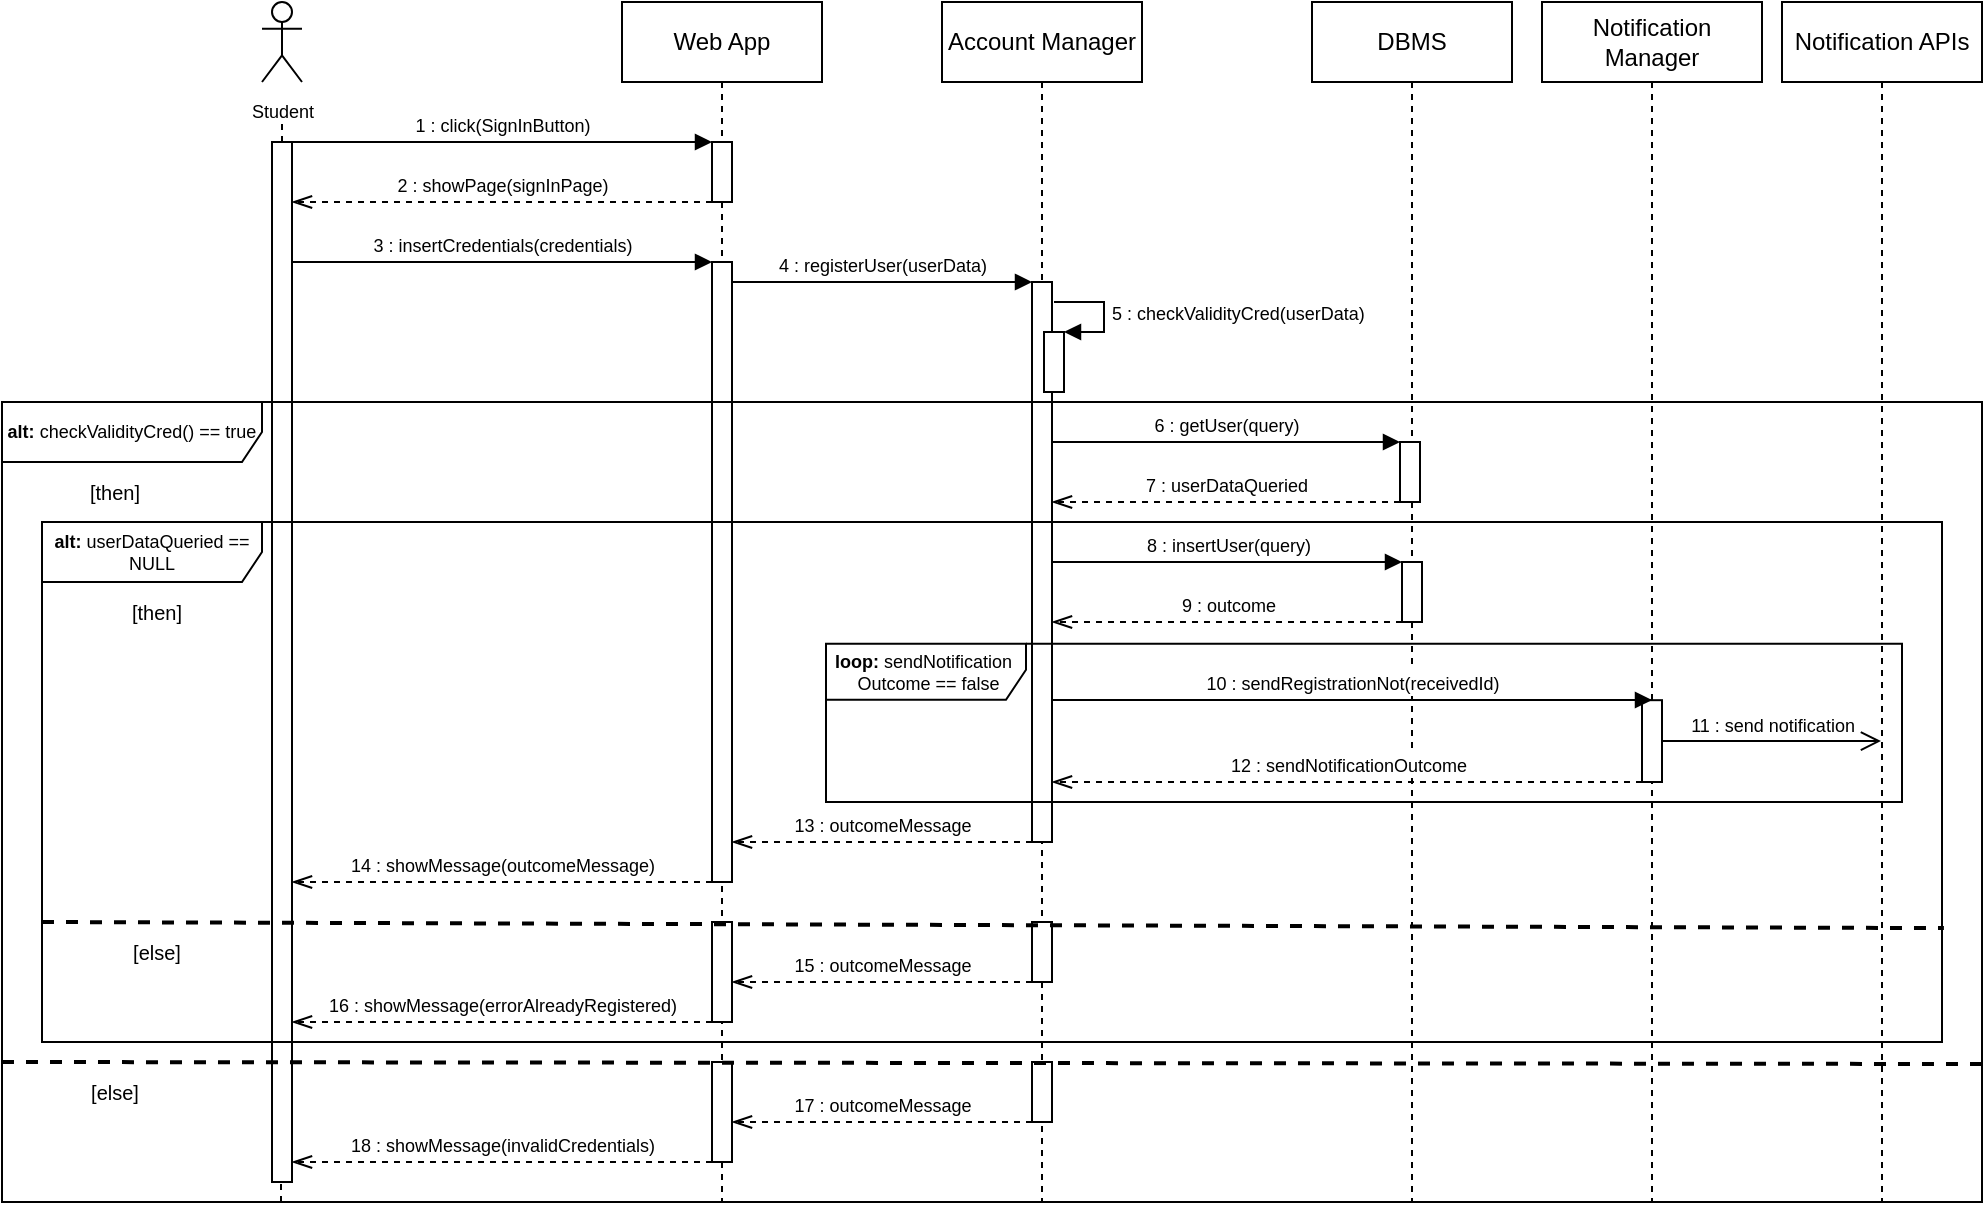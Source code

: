 <mxfile version="22.1.15" type="device">
  <diagram name="Page-1" id="2YBvvXClWsGukQMizWep">
    <mxGraphModel dx="2524" dy="746" grid="1" gridSize="10" guides="1" tooltips="1" connect="1" arrows="1" fold="1" page="1" pageScale="1" pageWidth="850" pageHeight="1100" math="0" shadow="0">
      <root>
        <mxCell id="0" />
        <mxCell id="1" parent="0" />
        <mxCell id="lU6mVO3UbZHwELB_DBvl-1" value="Web App" style="shape=umlLifeline;perimeter=lifelinePerimeter;whiteSpace=wrap;html=1;container=0;dropTarget=0;collapsible=0;recursiveResize=0;outlineConnect=0;portConstraint=eastwest;newEdgeStyle={&quot;edgeStyle&quot;:&quot;elbowEdgeStyle&quot;,&quot;elbow&quot;:&quot;vertical&quot;,&quot;curved&quot;:0,&quot;rounded&quot;:0};" parent="1" vertex="1">
          <mxGeometry x="80" y="40" width="100" height="600" as="geometry" />
        </mxCell>
        <mxCell id="lU6mVO3UbZHwELB_DBvl-2" value="" style="html=1;points=[];perimeter=orthogonalPerimeter;outlineConnect=0;targetShapes=umlLifeline;portConstraint=eastwest;newEdgeStyle={&quot;edgeStyle&quot;:&quot;elbowEdgeStyle&quot;,&quot;elbow&quot;:&quot;vertical&quot;,&quot;curved&quot;:0,&quot;rounded&quot;:0};" parent="lU6mVO3UbZHwELB_DBvl-1" vertex="1">
          <mxGeometry x="45" y="70" width="10" height="30" as="geometry" />
        </mxCell>
        <mxCell id="lU6mVO3UbZHwELB_DBvl-3" value="" style="html=1;points=[];perimeter=orthogonalPerimeter;outlineConnect=0;targetShapes=umlLifeline;portConstraint=eastwest;newEdgeStyle={&quot;edgeStyle&quot;:&quot;elbowEdgeStyle&quot;,&quot;elbow&quot;:&quot;vertical&quot;,&quot;curved&quot;:0,&quot;rounded&quot;:0};" parent="lU6mVO3UbZHwELB_DBvl-1" vertex="1">
          <mxGeometry x="45" y="130" width="10" height="310" as="geometry" />
        </mxCell>
        <mxCell id="lU6mVO3UbZHwELB_DBvl-6" value="&lt;font style=&quot;font-size: 9px;&quot;&gt;Student&lt;/font&gt;" style="shape=umlActor;verticalLabelPosition=bottom;verticalAlign=top;html=1;outlineConnect=0;" parent="1" vertex="1">
          <mxGeometry x="-100" y="40" width="20" height="40" as="geometry" />
        </mxCell>
        <mxCell id="lU6mVO3UbZHwELB_DBvl-7" value="" style="endArrow=none;dashed=1;html=1;rounded=0;" parent="1" source="lU6mVO3UbZHwELB_DBvl-9" edge="1">
          <mxGeometry width="50" height="50" relative="1" as="geometry">
            <mxPoint x="-90" y="350" as="sourcePoint" />
            <mxPoint x="-90" y="100" as="targetPoint" />
          </mxGeometry>
        </mxCell>
        <mxCell id="lU6mVO3UbZHwELB_DBvl-9" value="" style="html=1;points=[];perimeter=orthogonalPerimeter;outlineConnect=0;targetShapes=umlLifeline;portConstraint=eastwest;newEdgeStyle={&quot;edgeStyle&quot;:&quot;elbowEdgeStyle&quot;,&quot;elbow&quot;:&quot;vertical&quot;,&quot;curved&quot;:0,&quot;rounded&quot;:0};" parent="1" vertex="1">
          <mxGeometry x="-95" y="110" width="10" height="520" as="geometry" />
        </mxCell>
        <mxCell id="lU6mVO3UbZHwELB_DBvl-10" value="&lt;font style=&quot;font-size: 9px;&quot;&gt;1 : click(SignInButton)&lt;/font&gt;" style="html=1;verticalAlign=bottom;endArrow=block;edgeStyle=elbowEdgeStyle;elbow=vertical;curved=0;rounded=0;" parent="1" source="lU6mVO3UbZHwELB_DBvl-9" target="lU6mVO3UbZHwELB_DBvl-2" edge="1">
          <mxGeometry relative="1" as="geometry">
            <mxPoint x="-50" y="110" as="sourcePoint" />
            <Array as="points">
              <mxPoint x="30" y="110" />
            </Array>
            <mxPoint x="115" y="110" as="targetPoint" />
          </mxGeometry>
        </mxCell>
        <mxCell id="lU6mVO3UbZHwELB_DBvl-11" value="&lt;font style=&quot;font-size: 9px;&quot;&gt;2 : showPage(signInPage)&lt;/font&gt;" style="html=1;verticalAlign=bottom;endArrow=openThin;dashed=1;endSize=8;edgeStyle=elbowEdgeStyle;elbow=vertical;curved=0;rounded=0;endFill=0;" parent="1" source="lU6mVO3UbZHwELB_DBvl-2" target="lU6mVO3UbZHwELB_DBvl-9" edge="1">
          <mxGeometry relative="1" as="geometry">
            <mxPoint x="-50" y="140" as="targetPoint" />
            <Array as="points">
              <mxPoint x="5" y="140" />
            </Array>
            <mxPoint x="80" y="140" as="sourcePoint" />
          </mxGeometry>
        </mxCell>
        <mxCell id="lU6mVO3UbZHwELB_DBvl-13" value="&lt;font style=&quot;font-size: 9px;&quot;&gt;3 : insertCredentials(credentials)&lt;/font&gt;" style="html=1;verticalAlign=bottom;endArrow=block;edgeStyle=elbowEdgeStyle;elbow=vertical;curved=0;rounded=0;" parent="1" source="lU6mVO3UbZHwELB_DBvl-9" target="lU6mVO3UbZHwELB_DBvl-3" edge="1">
          <mxGeometry relative="1" as="geometry">
            <mxPoint x="-80" y="190" as="sourcePoint" />
            <Array as="points">
              <mxPoint x="30" y="170" />
            </Array>
            <mxPoint x="90" y="200" as="targetPoint" />
            <mxPoint as="offset" />
          </mxGeometry>
        </mxCell>
        <mxCell id="ca0lQkJ44ik3LisBVuS8-17" value="&lt;font style=&quot;font-size: 9px;&quot;&gt;4 : registerUser(userData)&lt;/font&gt;" style="html=1;verticalAlign=bottom;endArrow=block;edgeStyle=elbowEdgeStyle;elbow=vertical;curved=0;rounded=0;" parent="1" source="lU6mVO3UbZHwELB_DBvl-3" target="ca0lQkJ44ik3LisBVuS8-28" edge="1">
          <mxGeometry relative="1" as="geometry">
            <mxPoint x="135" y="180" as="sourcePoint" />
            <Array as="points">
              <mxPoint x="250" y="180" />
            </Array>
            <mxPoint x="250" y="180" as="targetPoint" />
            <mxPoint as="offset" />
          </mxGeometry>
        </mxCell>
        <mxCell id="ca0lQkJ44ik3LisBVuS8-18" value="DBMS" style="shape=umlLifeline;perimeter=lifelinePerimeter;whiteSpace=wrap;html=1;container=1;dropTarget=0;collapsible=0;recursiveResize=0;outlineConnect=0;portConstraint=eastwest;newEdgeStyle={&quot;curved&quot;:0,&quot;rounded&quot;:0};" parent="1" vertex="1">
          <mxGeometry x="425" y="40" width="100" height="600" as="geometry" />
        </mxCell>
        <mxCell id="ca0lQkJ44ik3LisBVuS8-19" value="" style="html=1;points=[];perimeter=orthogonalPerimeter;outlineConnect=0;targetShapes=umlLifeline;portConstraint=eastwest;newEdgeStyle={&quot;edgeStyle&quot;:&quot;elbowEdgeStyle&quot;,&quot;elbow&quot;:&quot;vertical&quot;,&quot;curved&quot;:0,&quot;rounded&quot;:0};" parent="ca0lQkJ44ik3LisBVuS8-18" vertex="1">
          <mxGeometry x="44" y="220" width="10" height="30" as="geometry" />
        </mxCell>
        <mxCell id="ca0lQkJ44ik3LisBVuS8-27" value="Account Manager" style="shape=umlLifeline;perimeter=lifelinePerimeter;whiteSpace=wrap;html=1;container=1;dropTarget=0;collapsible=0;recursiveResize=0;outlineConnect=0;portConstraint=eastwest;newEdgeStyle={&quot;curved&quot;:0,&quot;rounded&quot;:0};" parent="1" vertex="1">
          <mxGeometry x="240" y="40" width="100" height="600" as="geometry" />
        </mxCell>
        <mxCell id="ca0lQkJ44ik3LisBVuS8-28" value="" style="html=1;points=[];perimeter=orthogonalPerimeter;outlineConnect=0;targetShapes=umlLifeline;portConstraint=eastwest;newEdgeStyle={&quot;edgeStyle&quot;:&quot;elbowEdgeStyle&quot;,&quot;elbow&quot;:&quot;vertical&quot;,&quot;curved&quot;:0,&quot;rounded&quot;:0};" parent="ca0lQkJ44ik3LisBVuS8-27" vertex="1">
          <mxGeometry x="45" y="140" width="10" height="280" as="geometry" />
        </mxCell>
        <mxCell id="lYYCzLmeOpEaFBXXsHJW-2" value="" style="html=1;points=[[0,0,0,0,5],[0,1,0,0,-5],[1,0,0,0,5],[1,1,0,0,-5]];perimeter=orthogonalPerimeter;outlineConnect=0;targetShapes=umlLifeline;portConstraint=eastwest;newEdgeStyle={&quot;curved&quot;:0,&quot;rounded&quot;:0};" vertex="1" parent="ca0lQkJ44ik3LisBVuS8-27">
          <mxGeometry x="51" y="165" width="10" height="30" as="geometry" />
        </mxCell>
        <mxCell id="lYYCzLmeOpEaFBXXsHJW-3" value="&lt;font style=&quot;font-size: 9px;&quot;&gt;5 : checkValidityCred(userData)&lt;/font&gt;" style="html=1;align=left;spacingLeft=2;endArrow=block;rounded=0;edgeStyle=orthogonalEdgeStyle;curved=0;rounded=0;" edge="1" parent="ca0lQkJ44ik3LisBVuS8-27" target="lYYCzLmeOpEaFBXXsHJW-2">
          <mxGeometry relative="1" as="geometry">
            <mxPoint x="56" y="150" as="sourcePoint" />
            <Array as="points">
              <mxPoint x="81" y="150" />
              <mxPoint x="81" y="165" />
            </Array>
          </mxGeometry>
        </mxCell>
        <mxCell id="ca0lQkJ44ik3LisBVuS8-68" value="" style="html=1;points=[];perimeter=orthogonalPerimeter;outlineConnect=0;targetShapes=umlLifeline;portConstraint=eastwest;newEdgeStyle={&quot;edgeStyle&quot;:&quot;elbowEdgeStyle&quot;,&quot;elbow&quot;:&quot;vertical&quot;,&quot;curved&quot;:0,&quot;rounded&quot;:0};" parent="ca0lQkJ44ik3LisBVuS8-27" vertex="1">
          <mxGeometry x="45" y="460" width="10" height="30" as="geometry" />
        </mxCell>
        <mxCell id="ca0lQkJ44ik3LisBVuS8-70" value="&lt;font style=&quot;font-size: 9px;&quot;&gt;15 : outcomeMessage&lt;/font&gt;" style="html=1;verticalAlign=bottom;endArrow=openThin;dashed=1;endSize=8;edgeStyle=elbowEdgeStyle;elbow=horizontal;curved=0;rounded=0;endFill=0;" parent="ca0lQkJ44ik3LisBVuS8-27" source="ca0lQkJ44ik3LisBVuS8-68" target="ca0lQkJ44ik3LisBVuS8-71" edge="1">
          <mxGeometry relative="1" as="geometry">
            <mxPoint x="-95" y="510" as="targetPoint" />
            <Array as="points">
              <mxPoint x="-100" y="490" />
            </Array>
            <mxPoint x="55" y="510" as="sourcePoint" />
          </mxGeometry>
        </mxCell>
        <mxCell id="ca0lQkJ44ik3LisBVuS8-71" value="" style="html=1;points=[];perimeter=orthogonalPerimeter;outlineConnect=0;targetShapes=umlLifeline;portConstraint=eastwest;newEdgeStyle={&quot;edgeStyle&quot;:&quot;elbowEdgeStyle&quot;,&quot;elbow&quot;:&quot;vertical&quot;,&quot;curved&quot;:0,&quot;rounded&quot;:0};" parent="ca0lQkJ44ik3LisBVuS8-27" vertex="1">
          <mxGeometry x="-115" y="460" width="10" height="50" as="geometry" />
        </mxCell>
        <mxCell id="ca0lQkJ44ik3LisBVuS8-76" value="" style="html=1;points=[];perimeter=orthogonalPerimeter;outlineConnect=0;targetShapes=umlLifeline;portConstraint=eastwest;newEdgeStyle={&quot;edgeStyle&quot;:&quot;elbowEdgeStyle&quot;,&quot;elbow&quot;:&quot;vertical&quot;,&quot;curved&quot;:0,&quot;rounded&quot;:0};" parent="ca0lQkJ44ik3LisBVuS8-27" vertex="1">
          <mxGeometry x="45" y="530" width="10" height="30" as="geometry" />
        </mxCell>
        <mxCell id="ca0lQkJ44ik3LisBVuS8-77" value="" style="html=1;points=[];perimeter=orthogonalPerimeter;outlineConnect=0;targetShapes=umlLifeline;portConstraint=eastwest;newEdgeStyle={&quot;edgeStyle&quot;:&quot;elbowEdgeStyle&quot;,&quot;elbow&quot;:&quot;vertical&quot;,&quot;curved&quot;:0,&quot;rounded&quot;:0};" parent="ca0lQkJ44ik3LisBVuS8-27" vertex="1">
          <mxGeometry x="-115" y="530" width="10" height="50" as="geometry" />
        </mxCell>
        <mxCell id="ca0lQkJ44ik3LisBVuS8-62" value="&lt;font style=&quot;font-size: 9px;&quot;&gt;17 : outcomeMessage&lt;/font&gt;" style="html=1;verticalAlign=bottom;endArrow=openThin;dashed=1;endSize=8;edgeStyle=elbowEdgeStyle;elbow=horizontal;curved=0;rounded=0;endFill=0;" parent="ca0lQkJ44ik3LisBVuS8-27" source="ca0lQkJ44ik3LisBVuS8-76" target="ca0lQkJ44ik3LisBVuS8-77" edge="1">
          <mxGeometry relative="1" as="geometry">
            <mxPoint x="-125" y="578.18" as="targetPoint" />
            <Array as="points">
              <mxPoint x="40" y="560" />
            </Array>
            <mxPoint x="25" y="578.18" as="sourcePoint" />
          </mxGeometry>
        </mxCell>
        <mxCell id="ca0lQkJ44ik3LisBVuS8-39" value="Notification Manager" style="shape=umlLifeline;perimeter=lifelinePerimeter;whiteSpace=wrap;html=1;container=1;dropTarget=0;collapsible=0;recursiveResize=0;outlineConnect=0;portConstraint=eastwest;newEdgeStyle={&quot;curved&quot;:0,&quot;rounded&quot;:0};" parent="1" vertex="1">
          <mxGeometry x="540" y="40" width="110" height="600" as="geometry" />
        </mxCell>
        <mxCell id="lYYCzLmeOpEaFBXXsHJW-22" value="" style="html=1;points=[];perimeter=orthogonalPerimeter;outlineConnect=0;targetShapes=umlLifeline;portConstraint=eastwest;newEdgeStyle={&quot;edgeStyle&quot;:&quot;elbowEdgeStyle&quot;,&quot;elbow&quot;:&quot;vertical&quot;,&quot;curved&quot;:0,&quot;rounded&quot;:0};" vertex="1" parent="ca0lQkJ44ik3LisBVuS8-39">
          <mxGeometry x="50" y="349.09" width="10" height="40.91" as="geometry" />
        </mxCell>
        <mxCell id="ca0lQkJ44ik3LisBVuS8-45" value="Notification APIs" style="shape=umlLifeline;perimeter=lifelinePerimeter;whiteSpace=wrap;html=1;container=1;dropTarget=0;collapsible=0;recursiveResize=0;outlineConnect=0;portConstraint=eastwest;newEdgeStyle={&quot;curved&quot;:0,&quot;rounded&quot;:0};" parent="1" vertex="1">
          <mxGeometry x="660" y="40" width="100" height="600" as="geometry" />
        </mxCell>
        <mxCell id="ca0lQkJ44ik3LisBVuS8-56" value="&lt;p style=&quot;line-height: 120%; font-size: 9px;&quot;&gt;&lt;b&gt;alt: &lt;/b&gt;checkValidityCred() == true&lt;/p&gt;" style="shape=umlFrame;whiteSpace=wrap;html=1;pointerEvents=0;width=130;height=30;verticalAlign=middle;horizontal=1;labelPosition=center;verticalLabelPosition=middle;align=center;" parent="1" vertex="1">
          <mxGeometry x="-230" y="240" width="990" height="400" as="geometry" />
        </mxCell>
        <mxCell id="ca0lQkJ44ik3LisBVuS8-57" value="[then]" style="text;html=1;strokeColor=none;fillColor=none;align=center;verticalAlign=middle;whiteSpace=wrap;rounded=0;fontSize=10;" parent="1" vertex="1">
          <mxGeometry x="-191" y="280" width="35" height="10" as="geometry" />
        </mxCell>
        <mxCell id="ca0lQkJ44ik3LisBVuS8-59" value="[else]" style="text;html=1;strokeColor=none;fillColor=none;align=center;verticalAlign=middle;whiteSpace=wrap;rounded=0;fontSize=10;" parent="1" vertex="1">
          <mxGeometry x="-191" y="580" width="35" height="10" as="geometry" />
        </mxCell>
        <mxCell id="lU6mVO3UbZHwELB_DBvl-37" value="[then]" style="text;html=1;strokeColor=none;fillColor=none;align=center;verticalAlign=middle;whiteSpace=wrap;rounded=0;fontSize=10;" parent="1" vertex="1">
          <mxGeometry x="-170" y="340" width="35" height="10" as="geometry" />
        </mxCell>
        <mxCell id="lU6mVO3UbZHwELB_DBvl-25" value="&lt;p style=&quot;line-height: 120%; font-size: 9px;&quot;&gt;&lt;b&gt;alt: &lt;/b&gt;userDataQueried == NULL&lt;/p&gt;" style="shape=umlFrame;whiteSpace=wrap;html=1;pointerEvents=0;width=110;height=30;verticalAlign=middle;horizontal=1;labelPosition=center;verticalLabelPosition=middle;align=center;" parent="1" vertex="1">
          <mxGeometry x="-210" y="300" width="950" height="260" as="geometry" />
        </mxCell>
        <mxCell id="ca0lQkJ44ik3LisBVuS8-36" value="&lt;font style=&quot;font-size: 9px;&quot;&gt;9 : outcome&lt;/font&gt;" style="html=1;verticalAlign=bottom;endArrow=openThin;dashed=1;endSize=8;edgeStyle=elbowEdgeStyle;elbow=horizontal;curved=0;rounded=0;endFill=0;" parent="1" source="ca0lQkJ44ik3LisBVuS8-65" target="ca0lQkJ44ik3LisBVuS8-28" edge="1">
          <mxGeometry relative="1" as="geometry">
            <mxPoint x="294" y="348.75" as="targetPoint" />
            <Array as="points">
              <mxPoint x="440" y="350" />
            </Array>
            <mxPoint x="449" y="348.75" as="sourcePoint" />
            <mxPoint as="offset" />
          </mxGeometry>
        </mxCell>
        <mxCell id="ca0lQkJ44ik3LisBVuS8-50" value="&lt;font style=&quot;font-size: 9px;&quot;&gt;13 : outcomeMessage&lt;/font&gt;" style="html=1;verticalAlign=bottom;endArrow=openThin;dashed=1;endSize=8;edgeStyle=elbowEdgeStyle;elbow=vertical;curved=0;rounded=0;endFill=0;" parent="1" source="ca0lQkJ44ik3LisBVuS8-28" target="lU6mVO3UbZHwELB_DBvl-3" edge="1">
          <mxGeometry relative="1" as="geometry">
            <mxPoint x="133" y="460" as="targetPoint" />
            <Array as="points">
              <mxPoint x="173" y="460" />
            </Array>
            <mxPoint x="283" y="460" as="sourcePoint" />
          </mxGeometry>
        </mxCell>
        <mxCell id="ca0lQkJ44ik3LisBVuS8-52" value="&lt;font style=&quot;font-size: 9px;&quot;&gt;14 : showMessage(outcomeMessage)&lt;/font&gt;" style="html=1;verticalAlign=bottom;endArrow=openThin;dashed=1;endSize=8;edgeStyle=elbowEdgeStyle;elbow=vertical;curved=0;rounded=0;endFill=0;" parent="1" edge="1">
          <mxGeometry relative="1" as="geometry">
            <mxPoint x="-85" y="480" as="targetPoint" />
            <Array as="points">
              <mxPoint x="120" y="480" />
            </Array>
            <mxPoint x="125" y="480" as="sourcePoint" />
          </mxGeometry>
        </mxCell>
        <mxCell id="lU6mVO3UbZHwELB_DBvl-56" value="[else]" style="text;html=1;strokeColor=none;fillColor=none;align=center;verticalAlign=middle;whiteSpace=wrap;rounded=0;fontSize=10;" parent="1" vertex="1">
          <mxGeometry x="-170" y="510" width="35" height="10" as="geometry" />
        </mxCell>
        <mxCell id="ca0lQkJ44ik3LisBVuS8-65" value="" style="html=1;points=[];perimeter=orthogonalPerimeter;outlineConnect=0;targetShapes=umlLifeline;portConstraint=eastwest;newEdgeStyle={&quot;edgeStyle&quot;:&quot;elbowEdgeStyle&quot;,&quot;elbow&quot;:&quot;vertical&quot;,&quot;curved&quot;:0,&quot;rounded&quot;:0};" parent="1" vertex="1">
          <mxGeometry x="470" y="320" width="10" height="30" as="geometry" />
        </mxCell>
        <mxCell id="ca0lQkJ44ik3LisBVuS8-35" value="&lt;font style=&quot;font-size: 9px;&quot;&gt;8 : insertUser(query)&lt;/font&gt;" style="html=1;verticalAlign=bottom;endArrow=block;edgeStyle=elbowEdgeStyle;elbow=vertical;curved=0;rounded=0;" parent="1" source="ca0lQkJ44ik3LisBVuS8-28" target="ca0lQkJ44ik3LisBVuS8-65" edge="1">
          <mxGeometry relative="1" as="geometry">
            <mxPoint x="299" y="320" as="sourcePoint" />
            <Array as="points">
              <mxPoint x="394" y="320" />
            </Array>
            <mxPoint x="499" y="320.25" as="targetPoint" />
            <mxPoint as="offset" />
          </mxGeometry>
        </mxCell>
        <mxCell id="ca0lQkJ44ik3LisBVuS8-73" value="&lt;font style=&quot;font-size: 9px;&quot;&gt;16 : showMessage(errorAlreadyRegistered)&lt;/font&gt;" style="html=1;verticalAlign=bottom;endArrow=openThin;dashed=1;endSize=8;edgeStyle=elbowEdgeStyle;elbow=horizontal;curved=0;rounded=0;endFill=0;" parent="1" source="ca0lQkJ44ik3LisBVuS8-71" edge="1" target="lU6mVO3UbZHwELB_DBvl-9">
          <mxGeometry relative="1" as="geometry">
            <mxPoint x="-50" y="560" as="targetPoint" />
            <Array as="points">
              <mxPoint x="-50" y="550" />
            </Array>
            <mxPoint x="128" y="790" as="sourcePoint" />
          </mxGeometry>
        </mxCell>
        <mxCell id="ca0lQkJ44ik3LisBVuS8-78" value="" style="endArrow=none;dashed=1;html=1;rounded=0;" parent="1" edge="1">
          <mxGeometry width="50" height="50" relative="1" as="geometry">
            <mxPoint x="-90.5" y="640" as="sourcePoint" />
            <mxPoint x="-90.5" y="630" as="targetPoint" />
          </mxGeometry>
        </mxCell>
        <mxCell id="ca0lQkJ44ik3LisBVuS8-79" value="" style="endArrow=none;dashed=1;html=1;rounded=0;strokeWidth=2;" parent="1" edge="1">
          <mxGeometry width="50" height="50" relative="1" as="geometry">
            <mxPoint x="-230" y="570" as="sourcePoint" />
            <mxPoint x="760" y="571" as="targetPoint" />
          </mxGeometry>
        </mxCell>
        <mxCell id="ca0lQkJ44ik3LisBVuS8-80" value="" style="endArrow=none;dashed=1;html=1;rounded=0;exitX=0.001;exitY=0.409;exitDx=0;exitDy=0;exitPerimeter=0;strokeWidth=2;entryX=1.001;entryY=0.781;entryDx=0;entryDy=0;entryPerimeter=0;" parent="1" edge="1" target="lU6mVO3UbZHwELB_DBvl-25">
          <mxGeometry width="50" height="50" relative="1" as="geometry">
            <mxPoint x="-210" y="500" as="sourcePoint" />
            <mxPoint x="740" y="500" as="targetPoint" />
          </mxGeometry>
        </mxCell>
        <mxCell id="lYYCzLmeOpEaFBXXsHJW-23" value="&lt;p style=&quot;line-height: 120%; font-size: 9px;&quot;&gt;&lt;b&gt;loop: &lt;/b&gt;sendNotification&amp;nbsp; &amp;nbsp;&lt;span style=&quot;background-color: initial;&quot;&gt;Outcome == false&lt;/span&gt;&lt;/p&gt;" style="shape=umlFrame;whiteSpace=wrap;html=1;pointerEvents=0;width=100;height=28;verticalAlign=middle;horizontal=1;labelPosition=center;verticalLabelPosition=middle;align=center;" vertex="1" parent="1">
          <mxGeometry x="182" y="360.91" width="538" height="79.09" as="geometry" />
        </mxCell>
        <mxCell id="lYYCzLmeOpEaFBXXsHJW-24" value="&lt;font style=&quot;font-size: 9px;&quot;&gt;10 : sendRegistrationNot(receivedId)&lt;/font&gt;" style="html=1;verticalAlign=bottom;endArrow=block;edgeStyle=elbowEdgeStyle;elbow=vertical;curved=0;rounded=0;" edge="1" parent="1" target="lYYCzLmeOpEaFBXXsHJW-22" source="ca0lQkJ44ik3LisBVuS8-28">
          <mxGeometry relative="1" as="geometry">
            <mxPoint x="296" y="389.09" as="sourcePoint" />
            <Array as="points">
              <mxPoint x="560" y="389" />
            </Array>
            <mxPoint x="636" y="389.09" as="targetPoint" />
            <mxPoint as="offset" />
          </mxGeometry>
        </mxCell>
        <mxCell id="lYYCzLmeOpEaFBXXsHJW-29" value="&lt;font style=&quot;font-size: 9px;&quot;&gt;11 : send notification&lt;/font&gt;" style="html=1;verticalAlign=bottom;endArrow=open;edgeStyle=elbowEdgeStyle;elbow=horizontal;curved=0;rounded=0;endFill=0;endSize=8;" edge="1" parent="1" source="lYYCzLmeOpEaFBXXsHJW-22" target="ca0lQkJ44ik3LisBVuS8-45">
          <mxGeometry relative="1" as="geometry">
            <mxPoint x="832" y="469.09" as="sourcePoint" />
            <Array as="points">
              <mxPoint x="660" y="400" />
            </Array>
            <mxPoint x="951.5" y="479.09" as="targetPoint" />
          </mxGeometry>
        </mxCell>
        <mxCell id="lYYCzLmeOpEaFBXXsHJW-30" value="&lt;font style=&quot;font-size: 9px;&quot;&gt;12 : sendNotificationOutcome&lt;/font&gt;" style="html=1;verticalAlign=bottom;endArrow=openThin;dashed=1;endSize=8;edgeStyle=elbowEdgeStyle;elbow=horizontal;curved=0;rounded=0;endFill=0;" edge="1" parent="1" source="lYYCzLmeOpEaFBXXsHJW-22" target="ca0lQkJ44ik3LisBVuS8-28">
          <mxGeometry relative="1" as="geometry">
            <mxPoint x="297" y="519.09" as="targetPoint" />
            <Array as="points">
              <mxPoint x="330" y="430" />
            </Array>
            <mxPoint x="636" y="509.09" as="sourcePoint" />
          </mxGeometry>
        </mxCell>
        <mxCell id="ca0lQkJ44ik3LisBVuS8-22" value="&lt;font style=&quot;font-size: 9px;&quot;&gt;6 : getUser(query)&lt;/font&gt;" style="html=1;verticalAlign=bottom;endArrow=block;edgeStyle=elbowEdgeStyle;elbow=vertical;curved=0;rounded=0;" parent="1" target="ca0lQkJ44ik3LisBVuS8-19" edge="1" source="ca0lQkJ44ik3LisBVuS8-28">
          <mxGeometry relative="1" as="geometry">
            <mxPoint x="276" y="260" as="sourcePoint" />
            <Array as="points">
              <mxPoint x="376" y="260" />
            </Array>
            <mxPoint x="421" y="260" as="targetPoint" />
            <mxPoint as="offset" />
          </mxGeometry>
        </mxCell>
        <mxCell id="ca0lQkJ44ik3LisBVuS8-31" value="&lt;font style=&quot;font-size: 9px;&quot;&gt;7 : userDataQueried&lt;/font&gt;" style="html=1;verticalAlign=bottom;endArrow=openThin;dashed=1;endSize=8;edgeStyle=elbowEdgeStyle;elbow=horizontal;curved=0;rounded=0;endFill=0;" parent="1" source="ca0lQkJ44ik3LisBVuS8-19" edge="1" target="ca0lQkJ44ik3LisBVuS8-28">
          <mxGeometry relative="1" as="geometry">
            <mxPoint x="276" y="290" as="targetPoint" />
            <Array as="points">
              <mxPoint x="331" y="290" />
            </Array>
            <mxPoint x="451" y="290" as="sourcePoint" />
          </mxGeometry>
        </mxCell>
        <mxCell id="ca0lQkJ44ik3LisBVuS8-63" value="&lt;font style=&quot;font-size: 9px;&quot;&gt;18 : showMessage(invalidCredentials)&lt;/font&gt;" style="html=1;verticalAlign=bottom;endArrow=openThin;dashed=1;endSize=8;edgeStyle=elbowEdgeStyle;elbow=vertical;curved=0;rounded=0;endFill=0;" parent="1" source="ca0lQkJ44ik3LisBVuS8-77" edge="1" target="lU6mVO3UbZHwELB_DBvl-9">
          <mxGeometry relative="1" as="geometry">
            <mxPoint x="-85" y="630" as="targetPoint" />
            <Array as="points">
              <mxPoint x="-50" y="620" />
            </Array>
            <mxPoint x="105" y="648.18" as="sourcePoint" />
          </mxGeometry>
        </mxCell>
      </root>
    </mxGraphModel>
  </diagram>
</mxfile>
